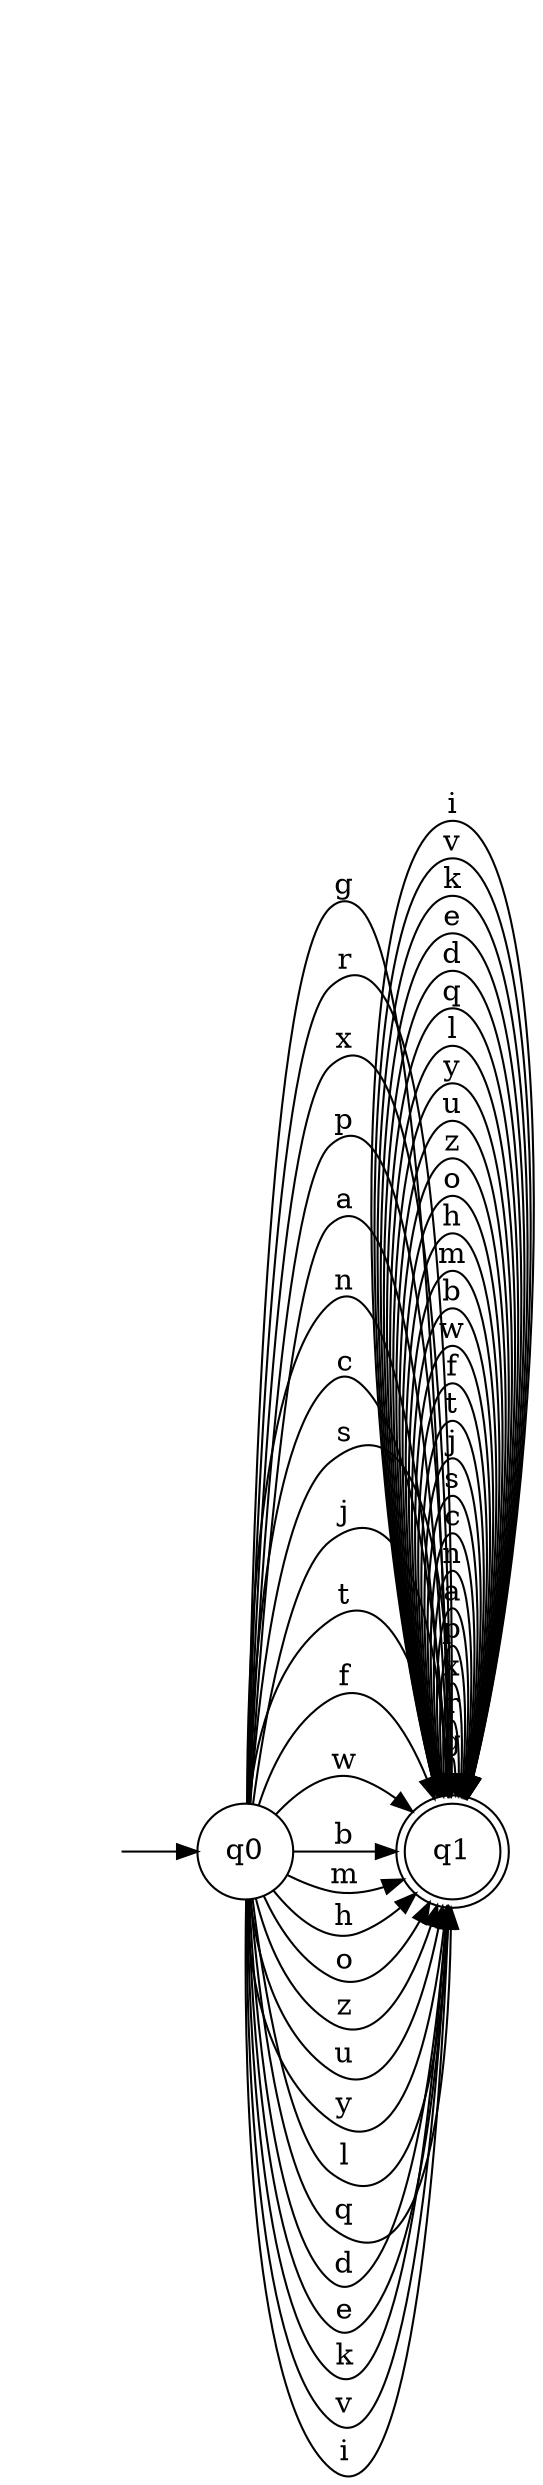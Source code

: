 digraph "dfa_diagram.png" {
	graph [rankdir=LR]
	"" [label="" shape=plaintext]
	q1 [label=q1 shape=doublecircle]
	q0 [label=q0 shape=circle]
	"" -> q0 [label=""]
	q0 -> q1 [label=g]
	q0 -> q1 [label=r]
	q0 -> q1 [label=x]
	q0 -> q1 [label=p]
	q0 -> q1 [label=a]
	q0 -> q1 [label=n]
	q0 -> q1 [label=c]
	q0 -> q1 [label=s]
	q0 -> q1 [label=j]
	q0 -> q1 [label=t]
	q0 -> q1 [label=f]
	q0 -> q1 [label=w]
	q0 -> q1 [label=b]
	q0 -> q1 [label=m]
	q0 -> q1 [label=h]
	q0 -> q1 [label=o]
	q0 -> q1 [label=z]
	q0 -> q1 [label=u]
	q0 -> q1 [label=y]
	q0 -> q1 [label=l]
	q0 -> q1 [label=q]
	q0 -> q1 [label=d]
	q0 -> q1 [label=e]
	q0 -> q1 [label=k]
	q0 -> q1 [label=v]
	q0 -> q1 [label=i]
	q1 -> q1 [label=g]
	q1 -> q1 [label=r]
	q1 -> q1 [label=x]
	q1 -> q1 [label=p]
	q1 -> q1 [label=a]
	q1 -> q1 [label=n]
	q1 -> q1 [label=c]
	q1 -> q1 [label=s]
	q1 -> q1 [label=j]
	q1 -> q1 [label=t]
	q1 -> q1 [label=f]
	q1 -> q1 [label=w]
	q1 -> q1 [label=b]
	q1 -> q1 [label=m]
	q1 -> q1 [label=h]
	q1 -> q1 [label=o]
	q1 -> q1 [label=z]
	q1 -> q1 [label=u]
	q1 -> q1 [label=y]
	q1 -> q1 [label=l]
	q1 -> q1 [label=q]
	q1 -> q1 [label=d]
	q1 -> q1 [label=e]
	q1 -> q1 [label=k]
	q1 -> q1 [label=v]
	q1 -> q1 [label=i]
}
